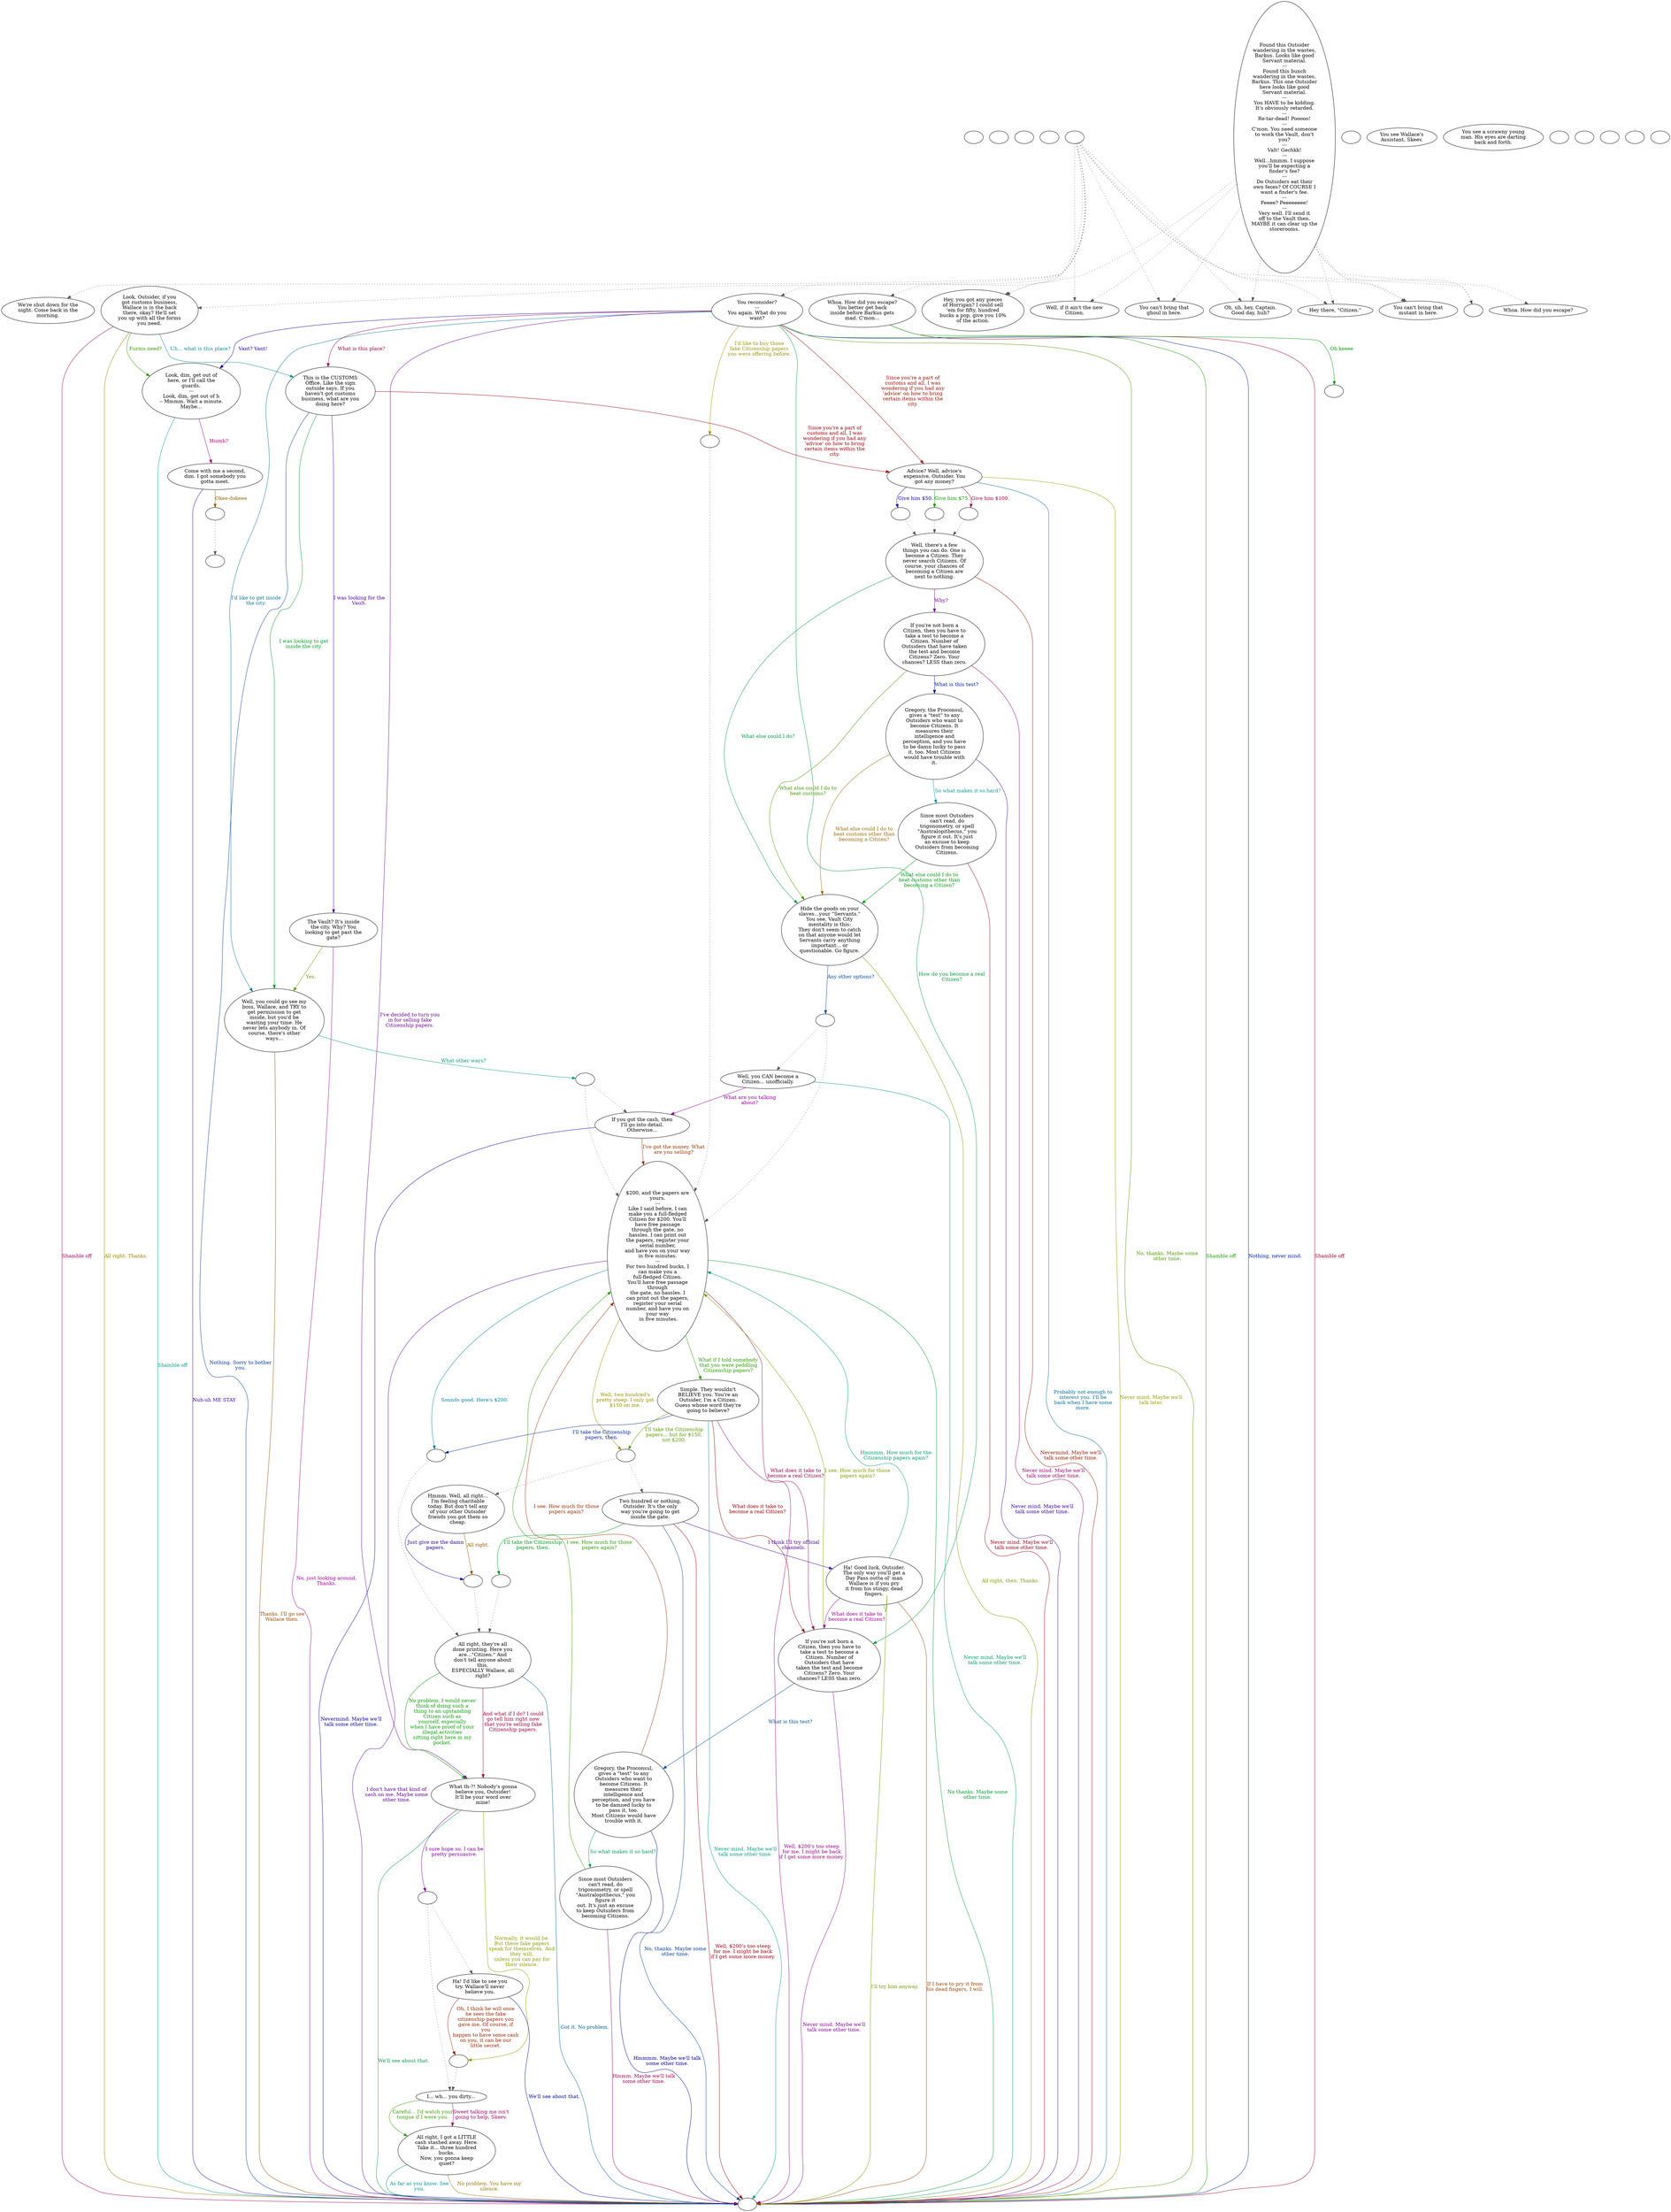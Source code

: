 digraph vcskeeve {
  "checkPartyMembersNearDoor" [style=filled       fillcolor="#FFFFFF"       color="#000000"]
  "checkPartyMembersNearDoor" [label=""]
  "start" [style=filled       fillcolor="#FFFFFF"       color="#000000"]
  "start" [label=""]
  "critter_p_proc" [style=filled       fillcolor="#FFFFFF"       color="#000000"]
  "critter_p_proc" [label=""]
  "pickup_p_proc" [style=filled       fillcolor="#FFFFFF"       color="#000000"]
  "pickup_p_proc" [label=""]
  "talk_p_proc" [style=filled       fillcolor="#FFFFFF"       color="#000000"]
  "talk_p_proc" -> "Node001" [style=dotted color="#555555"]
  "talk_p_proc" -> "Node003" [style=dotted color="#555555"]
  "talk_p_proc" -> "Node002" [style=dotted color="#555555"]
  "talk_p_proc" -> "Node006" [style=dotted color="#555555"]
  "talk_p_proc" -> "Node007" [style=dotted color="#555555"]
  "talk_p_proc" -> "Node004" [style=dotted color="#555555"]
  "talk_p_proc" -> "Node005" [style=dotted color="#555555"]
  "talk_p_proc" -> "Node035" [style=dotted color="#555555"]
  "talk_p_proc" -> "Node008" [style=dotted color="#555555"]
  "talk_p_proc" -> "Node009" [style=dotted color="#555555"]
  "talk_p_proc" -> "Node030" [style=dotted color="#555555"]
  "talk_p_proc" [label=""]
  "destroy_p_proc" [style=filled       fillcolor="#FFFFFF"       color="#000000"]
  "destroy_p_proc" [label=""]
  "look_at_p_proc" [style=filled       fillcolor="#FFFFFF"       color="#000000"]
  "look_at_p_proc" [label="You see Wallace's\nAssistant, Skeev."]
  "description_p_proc" [style=filled       fillcolor="#FFFFFF"       color="#000000"]
  "description_p_proc" [label="You see a scrawny young\nman. His eyes are darting\nback and forth."]
  "use_skill_on_p_proc" [style=filled       fillcolor="#FFFFFF"       color="#000000"]
  "use_skill_on_p_proc" [label=""]
  "damage_p_proc" [style=filled       fillcolor="#FFFFFF"       color="#000000"]
  "damage_p_proc" [label=""]
  "map_enter_p_proc" [style=filled       fillcolor="#FFFFFF"       color="#000000"]
  "map_enter_p_proc" [label=""]
  "map_update_p_proc" [style=filled       fillcolor="#FFFFFF"       color="#000000"]
  "map_update_p_proc" [label=""]
  "timed_event_p_proc" [style=filled       fillcolor="#FFFFFF"       color="#000000"]
  "timed_event_p_proc" -> "Node001" [style=dotted color="#555555"]
  "timed_event_p_proc" -> "Node003" [style=dotted color="#555555"]
  "timed_event_p_proc" -> "Node002" [style=dotted color="#555555"]
  "timed_event_p_proc" -> "Node006" [style=dotted color="#555555"]
  "timed_event_p_proc" -> "Node007" [style=dotted color="#555555"]
  "timed_event_p_proc" -> "Node004" [style=dotted color="#555555"]
  "timed_event_p_proc" -> "Node005" [style=dotted color="#555555"]
  "timed_event_p_proc" -> "Node034" [style=dotted color="#555555"]
  "timed_event_p_proc" [label="Found this Outsider\nwandering in the wastes,\nBarkus. Looks like good\nServant material.\n---\nFound this bunch\nwandering in the wastes,\nBarkus. This one Outsider\nhere looks like good\nServant material.\n---\nYou HAVE to be kidding.\nIt's obviously retarded.\n---\nRe-tar-dead! Pooooo!\n---\nC'mon. You need someone\nto work the Vault, don't\nyou?\n---\nValt! Gechkk!\n---\nWell...hmmm. I suppose\nyou'll be expecting a\nfinder's fee?\n---\nDo Outsiders eat their\nown feces? Of COURSE I\nwant a finder's fee.\n---\nFeeee? Peeeeeeee!\n---\nVery well. I'll send it\noff to the Vault then.\nMAYBE it can clear up the\nstorerooms."]
  "Node998" [style=filled       fillcolor="#FFFFFF"       color="#000000"]
  "Node998" [label=""]
  "Node999" [style=filled       fillcolor="#FFFFFF"       color="#000000"]
  "Node999" [label=""]
  "Node001" [style=filled       fillcolor="#FFFFFF"       color="#000000"]
  "Node001" [label="Hey, you got any pieces\nof Horrigan? I could sell\n'em for fifty, hundred\nbucks a pop, give you 10%\nof the action."]
  "Node002" [style=filled       fillcolor="#FFFFFF"       color="#000000"]
  "Node002" [label=""]
  "Node003" [style=filled       fillcolor="#FFFFFF"       color="#000000"]
  "Node003" [label="Oh, uh, hey, Captain.\nGood day, huh?"]
  "Node004" [style=filled       fillcolor="#FFFFFF"       color="#000000"]
  "Node004" [label="Well, if it ain't the new\nCitizen."]
  "Node005" [style=filled       fillcolor="#FFFFFF"       color="#000000"]
  "Node005" [label="Hey there, \"Citizen.\""]
  "Node006" [style=filled       fillcolor="#FFFFFF"       color="#000000"]
  "Node006" [label="You can't bring that\nmutant in here."]
  "Node007" [style=filled       fillcolor="#FFFFFF"       color="#000000"]
  "Node007" [label="You can't bring that\nghoul in here."]
  "Node008" [style=filled       fillcolor="#FFFFFF"       color="#000000"]
  "Node008" [label="We're shut down for the\nnight. Come back in the\nmorning."]
  "Node009" [style=filled       fillcolor="#FFFFFF"       color="#000000"]
  "Node009" [label="Look, Outsider, if you\ngot customs business,\nWallace is in the back\nthere, okay? He'll set\nyou up with all the forms\nyou need."]
  "Node009" -> "Node031" [label="Furms need?" color="#309900" fontcolor="#309900"]
  "Node009" -> "Node999" [label="Shamble off" color="#99005D" fontcolor="#99005D"]
  "Node009" -> "Node010" [label="Uh... what is this place?" color="#008999" fontcolor="#008999"]
  "Node009" -> "Node999" [label="All right. Thanks." color="#997C00" fontcolor="#997C00"]
  "Node010" [style=filled       fillcolor="#FFFFFF"       color="#000000"]
  "Node010" [label="This is the CUSTOMS\nOffice. Like the sign\noutside says. If you\nhaven't got customs\nbusiness, what are you\ndoing here?"]
  "Node010" -> "Node011" [label="I was looking for the\nVault." color="#4F0099" fontcolor="#4F0099"]
  "Node010" -> "Node012" [label="I was looking to get\ninside the city." color="#009923" fontcolor="#009923"]
  "Node010" -> "Node013" [label="Since you're a part of\ncustoms and all, I was\nwondering if you had any\n'advice' on how to bring\ncertain items within the\ncity." color="#99000A" fontcolor="#99000A"]
  "Node010" -> "Node999" [label="Nothing. Sorry to bother\nyou." color="#003799" fontcolor="#003799"]
  "Node011" [style=filled       fillcolor="#FFFFFF"       color="#000000"]
  "Node011" [label="The Vault? It's inside\nthe city. Why? You\nlooking to get past the\ngate?"]
  "Node011" -> "Node012" [label="Yes." color="#639900" fontcolor="#639900"]
  "Node011" -> "Node999" [label="No, just looking around.\nThanks." color="#990090" fontcolor="#990090"]
  "Node012" [style=filled       fillcolor="#FFFFFF"       color="#000000"]
  "Node012" [label="Well, you could go see my\nboss, Wallace, and TRY to\nget permission to get\ninside, but you'd be\nwasting your time. He\nnever lets anybody in. Of\ncourse, there's other\nways..."]
  "Node012" -> "Node012a" [label="What other ways?" color="#009976" fontcolor="#009976"]
  "Node012" -> "Node999" [label="Thanks. I'll go see\nWallace then." color="#994900" fontcolor="#994900"]
  "Node012a" [style=filled       fillcolor="#FFFFFF"       color="#000000"]
  "Node012a" -> "Node021" [style=dotted color="#555555"]
  "Node012a" -> "Node020" [style=dotted color="#555555"]
  "Node012a" [label=""]
  "Node013" [style=filled       fillcolor="#FFFFFF"       color="#000000"]
  "Node013" [label="Advice? Well, advice's\nexpensive, Outsider. You\ngot any money?"]
  "Node013" -> "Node013a" [label="Give him $50." color="#1C0099" fontcolor="#1C0099"]
  "Node013" -> "Node013b" [label="Give him $75." color="#109900" fontcolor="#109900"]
  "Node013" -> "Node013c" [label="Give him $100." color="#99003D" fontcolor="#99003D"]
  "Node013" -> "Node999" [label="Probably not enough to\ninterest you. I'll be\nback when I have some\nmore." color="#006A99" fontcolor="#006A99"]
  "Node013" -> "Node999" [label="Never mind. Maybe we'll\ntalk later." color="#969900" fontcolor="#969900"]
  "Node013a" [style=filled       fillcolor="#FFFFFF"       color="#000000"]
  "Node013a" -> "Node014" [style=dotted color="#555555"]
  "Node013a" [label=""]
  "Node013b" [style=filled       fillcolor="#FFFFFF"       color="#000000"]
  "Node013b" -> "Node014" [style=dotted color="#555555"]
  "Node013b" [label=""]
  "Node013c" [style=filled       fillcolor="#FFFFFF"       color="#000000"]
  "Node013c" -> "Node014" [style=dotted color="#555555"]
  "Node013c" [label=""]
  "Node014" [style=filled       fillcolor="#FFFFFF"       color="#000000"]
  "Node014" [label="Well, there's a few\nthings you can do. One is\nbecome a Citizen. They\nnever search Citizens. Of\ncourse, your chances of\nbecoming a Citizen are\nnext to nothing."]
  "Node014" -> "Node015" [label="Why?" color="#6F0099" fontcolor="#6F0099"]
  "Node014" -> "Node018" [label="What else could I do?" color="#009942" fontcolor="#009942"]
  "Node014" -> "Node999" [label="Nevermind. Maybe we'll\ntalk some other time." color="#991600" fontcolor="#991600"]
  "Node015" [style=filled       fillcolor="#FFFFFF"       color="#000000"]
  "Node015" [label="If you're not born a\nCitizen, then you have to\ntake a test to become a\nCitizen. Number of\nOutsiders that have taken\nthe test and become\nCitizens? Zero. Your\nchances? LESS than zero."]
  "Node015" -> "Node016" [label="What is this test?" color="#001799" fontcolor="#001799"]
  "Node015" -> "Node018" [label="What else could I do to\nbeat customs?" color="#449900" fontcolor="#449900"]
  "Node015" -> "Node999" [label="Never mind. Maybe we'll\ntalk some other time." color="#990070" fontcolor="#990070"]
  "Node016" [style=filled       fillcolor="#FFFFFF"       color="#000000"]
  "Node016" [label="Gregory, the Proconsul,\ngives a \"test\" to any\nOutsiders who want to\nbecome Citizens. It\nmeasures their\nintelligence and\nperception, and you have\nto be damn lucky to pass\nit, too. Most Citizens\nwould have trouble with\nit."]
  "Node016" -> "Node017" [label="So what makes it so hard?" color="#009995" fontcolor="#009995"]
  "Node016" -> "Node018" [label="What else could I do to\nbeat customs other than\nbecoming a Citizen?" color="#996900" fontcolor="#996900"]
  "Node016" -> "Node999" [label="Never mind. Maybe we'll\ntalk some other time." color="#3C0099" fontcolor="#3C0099"]
  "Node017" [style=filled       fillcolor="#FFFFFF"       color="#000000"]
  "Node017" [label="Since most Outsiders\ncan't read, do\ntrigonometry, or spell\n\"Australopithecus,\" you\nfigure it out. It's just\nan excuse to keep\nOutsiders from becoming\nCitizens."]
  "Node017" -> "Node018" [label="What else could I do to\nbeat customs other than\nbecoming a Citizen?" color="#00990F" fontcolor="#00990F"]
  "Node017" -> "Node999" [label="Never mind. Maybe we'll\ntalk some other time." color="#99001D" fontcolor="#99001D"]
  "Node018" [style=filled       fillcolor="#FFFFFF"       color="#000000"]
  "Node018" [label="Hide the goods on your\nslaves...your \"Servants.\"\nYou see, Vault City\nmentality is this:\nThey don't seem to catch\non that anyone would let\nServants carry anything\nimportant... or\nquestionable. Go figure."]
  "Node018" -> "Node018a" [label="Any other options?" color="#004A99" fontcolor="#004A99"]
  "Node018" -> "Node999" [label="All right, then. Thanks." color="#779900" fontcolor="#779900"]
  "Node018a" [style=filled       fillcolor="#FFFFFF"       color="#000000"]
  "Node018a" -> "Node021" [style=dotted color="#555555"]
  "Node018a" -> "Node019" [style=dotted color="#555555"]
  "Node018a" [label=""]
  "Node019" [style=filled       fillcolor="#FFFFFF"       color="#000000"]
  "Node019" [label="Well, you CAN become a\nCitizen... unofficially."]
  "Node019" -> "Node020" [label="What are you talking\nabout?" color="#8F0099" fontcolor="#8F0099"]
  "Node019" -> "Node999" [label="Never mind. Maybe we'll\ntalk some other time." color="#009962" fontcolor="#009962"]
  "Node020" [style=filled       fillcolor="#FFFFFF"       color="#000000"]
  "Node020" [label="If you got the cash, then\nI'll go into detail.\nOtherwise..."]
  "Node020" -> "Node021" [label="I've got the money. What\nare you selling?" color="#993500" fontcolor="#993500"]
  "Node020" -> "Node999" [label="Nevermind. Maybe we'll\ntalk some other time." color="#090099" fontcolor="#090099"]
  "Node021" [style=filled       fillcolor="#FFFFFF"       color="#000000"]
  "Node021" [label="$200, and the papers are\nyours.\n---\nLike I said before, I can\nmake you a full-fledged\nCitizen for $200. You'll\nhave free passage\nthrough the gate, no\nhassles. I can print out\nthe papers, register your\nserial number,\nand have you on your way\nin five minutes.\n---\nFor two hundred bucks, I\ncan make you a\nfull-fledged Citizen.\nYou'll have free passage\nthrough\nthe gate, no hassles. I\ncan print out the papers,\nregister your serial\nnumber, and have you on\nyour way\n in five minutes."]
  "Node021" -> "Node022" [label="What if I told somebody\nthat you were peddling\nCitizenship papers?" color="#249900" fontcolor="#249900"]
  "Node021" -> "Node036" [label="What does it take to\nbecome a real Citizen?" color="#990051" fontcolor="#990051"]
  "Node021" -> "Node021a" [label="Sounds good. Here's $200." color="#007D99" fontcolor="#007D99"]
  "Node021" -> "Node021b" [label="Well, two hundred's\npretty steep. I only got\n$150 on me." color="#998800" fontcolor="#998800"]
  "Node021" -> "Node999" [label="I don't have that kind of\ncash on me. Maybe some\nother time." color="#5B0099" fontcolor="#5B0099"]
  "Node021" -> "Node999" [label="No thanks. Maybe some\nother time." color="#00992F" fontcolor="#00992F"]
  "Node021a" [style=filled       fillcolor="#FFFFFF"       color="#000000"]
  "Node021a" -> "Node024" [style=dotted color="#555555"]
  "Node021a" [label=""]
  "Node021b" [style=filled       fillcolor="#FFFFFF"       color="#000000"]
  "Node021b" -> "Node023" [style=dotted color="#555555"]
  "Node021b" -> "Node028" [style=dotted color="#555555"]
  "Node021b" [label=""]
  "Node022" [style=filled       fillcolor="#FFFFFF"       color="#000000"]
  "Node022" [label="Simple. They wouldn't\nBELIEVE you. You're an\nOutsider, I'm a Citizen.\nGuess whose word they're\ngoing to believe?"]
  "Node022" -> "Node036" [label="What does it take to\nbecome a real Citizen?" color="#990200" fontcolor="#990200"]
  "Node022" -> "Node021a" [label="I'll take the Citizenship\npapers, then." color="#002A99" fontcolor="#002A99"]
  "Node022" -> "Node021b" [label="I'll take the Citizenship\npapers... but for $150,\nnot $200." color="#579900" fontcolor="#579900"]
  "Node022" -> "Node999" [label="Well, $200's too steep\nfor me. I might be back\nif I get some more money." color="#990084" fontcolor="#990084"]
  "Node022" -> "Node999" [label="Never mind. Maybe we'll\ntalk some other time." color="#009982" fontcolor="#009982"]
  "Node023" [style=filled       fillcolor="#FFFFFF"       color="#000000"]
  "Node023" [label="Hmmm. Well, all right...\nI'm feeling charitable\ntoday. But don't tell any\nof your other Outsider\nfriends you got them so\ncheap."]
  "Node023" -> "Node023a" [label="All right." color="#995500" fontcolor="#995500"]
  "Node023" -> "Node023a" [label="Just give me the damn\npapers." color="#280099" fontcolor="#280099"]
  "Node023a" [style=filled       fillcolor="#FFFFFF"       color="#000000"]
  "Node023a" -> "Node024" [style=dotted color="#555555"]
  "Node023a" [label=""]
  "Node024" [style=filled       fillcolor="#FFFFFF"       color="#000000"]
  "Node024" [label="All right, they're all\ndone printing. Here you\nare...\"Citizen.\" And\ndon't tell anyone about\nthis,\nESPECIALLY Wallace, all\nright?"]
  "Node024" -> "Node025" [label="No problem. I would never\nthink of doing such a\nthing to an upstanding\nCitizen such as\nyourself, especially\nwhen I have proof of your\nillegal activities\nsitting right here in my\npocket." color="#049900" fontcolor="#049900"]
  "Node024" -> "Node025" [label="And what if I do? I could\ngo tell him right now\nthat you're selling fake\nCitizenship papers." color="#990031" fontcolor="#990031"]
  "Node024" -> "Node999" [label="Got it. No problem." color="#005E99" fontcolor="#005E99"]
  "Node025" [style=filled       fillcolor="#FFFFFF"       color="#000000"]
  "Node025" [label="What th-?! Nobody's gonna\nbelieve you, Outsider!\nIt'll be your word over\nmine!"]
  "Node025" -> "Node025a" [label="Normally, it would be.\nBut these fake papers\nspeak for themselves. And\nthey will,\nunless you can pay for\ntheir silence." color="#8A9900" fontcolor="#8A9900"]
  "Node025" -> "Node025b" [label="I sure hope so. I can be\npretty persuasive." color="#7B0099" fontcolor="#7B0099"]
  "Node025" -> "Node999" [label="We'll see about that." color="#00994E" fontcolor="#00994E"]
  "Node025a" [style=filled       fillcolor="#FFFFFF"       color="#000000"]
  "Node025a" -> "Node026" [style=dotted color="#555555"]
  "Node025a" [label=""]
  "Node025b" [style=filled       fillcolor="#FFFFFF"       color="#000000"]
  "Node025b" -> "Node026" [style=dotted color="#555555"]
  "Node025b" -> "Node025c" [style=dotted color="#555555"]
  "Node025b" [label=""]
  "Node025c" [style=filled       fillcolor="#FFFFFF"       color="#000000"]
  "Node025c" [label="Ha! I'd like to see you\ntry. Wallace'll never\nbelieve you."]
  "Node025c" -> "Node025a" [label="Oh, I think he will once\nhe sees the fake\ncitizenship papers you\ngave me. Of course, if\nyou\nhappen to have some cash\non you, it can be our\nlittle secret." color="#992200" fontcolor="#992200"]
  "Node025c" -> "Node999" [label="We'll see about that." color="#000B99" fontcolor="#000B99"]
  "Node026" [style=filled       fillcolor="#FFFFFF"       color="#000000"]
  "Node026" [label="I... wh... you dirty..."]
  "Node026" -> "Node027" [label="Careful... I'd watch your\ntongue if I were you." color="#379900" fontcolor="#379900"]
  "Node026" -> "Node027" [label="Sweet talking me isn't\ngoing to help, Skeev." color="#990064" fontcolor="#990064"]
  "Node027" [style=filled       fillcolor="#FFFFFF"       color="#000000"]
  "Node027" [label="All right, I got a LITTLE\ncash stashed away. Here.\nTake it... three hundred\nbucks.\nNow, you gonna keep\nquiet?"]
  "Node027" -> "Node999" [label="As far as you know. See\nyou." color="#009199" fontcolor="#009199"]
  "Node027" -> "Node999" [label="No problem. You have my\nsilence." color="#997500" fontcolor="#997500"]
  "Node028" [style=filled       fillcolor="#FFFFFF"       color="#000000"]
  "Node028" [label="Two hundred or nothing,\nOutsider. It's the only\nway you're going to get\ninside the gate."]
  "Node028" -> "Node029" [label="I think I'll try official\nchannels." color="#480099" fontcolor="#480099"]
  "Node028" -> "Node028a" [label="I'll take the Citizenship\npapers, then." color="#00991B" fontcolor="#00991B"]
  "Node028" -> "Node999" [label="Well, $200's too steep\nfor me. I might be back\nif I get some more money." color="#990011" fontcolor="#990011"]
  "Node028" -> "Node999" [label="No, thanks. Maybe some\nother time." color="#003E99" fontcolor="#003E99"]
  "Node028a" [style=filled       fillcolor="#FFFFFF"       color="#000000"]
  "Node028a" -> "Node024" [style=dotted color="#555555"]
  "Node028a" [label=""]
  "Node029" [style=filled       fillcolor="#FFFFFF"       color="#000000"]
  "Node029" [label="Ha! Good luck, Outsider.\nThe only way you'll get a\nDay Pass outta ol' man\nWallace is if you pry\nit from his stingy, dead\nfingers."]
  "Node029" -> "Node999" [label="I'll try him anyway." color="#6B9900" fontcolor="#6B9900"]
  "Node029" -> "Node036" [label="What does it take to\nbecome a real Citizen?" color="#990097" fontcolor="#990097"]
  "Node029" -> "Node021" [label="Hmmmm. How much for the\nCitizenship papers again?" color="#00996E" fontcolor="#00996E"]
  "Node029" -> "Node999" [label="If I have to pry it from\nhis dead fingers, I will." color="#994100" fontcolor="#994100"]
  "Node030" [style=filled       fillcolor="#FFFFFF"       color="#000000"]
  "Node030" [label="You reconsider?\n---\nYou again. What do you\nwant?"]
  "Node030" -> "Node031" [label="Vant? Vant!" color="#150099" fontcolor="#150099"]
  "Node030" -> "Node999" [label="Shamble off" color="#189900" fontcolor="#189900"]
  "Node030" -> "Node010" [label="What is this place?" color="#990045" fontcolor="#990045"]
  "Node030" -> "Node012" [label="I'd like to get inside\nthe city." color="#007199" fontcolor="#007199"]
  "Node030" -> "Node030a" [label="I'd like to buy those\nfake Citizenship papers\nyou were offering before." color="#999400" fontcolor="#999400"]
  "Node030" -> "Node025" [label="I've decided to turn you\nin for selling fake\nCitizenship papers." color="#680099" fontcolor="#680099"]
  "Node030" -> "Node036" [label="How do you become a real\nCitizen?" color="#00993B" fontcolor="#00993B"]
  "Node030" -> "Node013" [label="Since you're a part of\ncustoms and all, I was\nwondering if you had any\n'advice' on how to bring\ncertain items within the\ncity." color="#990E00" fontcolor="#990E00"]
  "Node030" -> "Node999" [label="Nothing, never mind." color="#001E99" fontcolor="#001E99"]
  "Node030" -> "Node999" [label="No, thanks. Maybe some\nother time." color="#4B9900" fontcolor="#4B9900"]
  "Node030a" [style=filled       fillcolor="#FFFFFF"       color="#000000"]
  "Node030a" -> "Node021" [style=dotted color="#555555"]
  "Node030a" [label=""]
  "Node031" [style=filled       fillcolor="#FFFFFF"       color="#000000"]
  "Node031" [label="Look, dim, get out of\nhere, or I'll call the\nguards.\n---\nLook, dim, get out of h\n-- Mmmm. Wait a minute.\nMaybe..."]
  "Node031" -> "Node032" [label="Hurnh?" color="#990078" fontcolor="#990078"]
  "Node031" -> "Node999" [label="Shamble off" color="#00998E" fontcolor="#00998E"]
  "Node032" [style=filled       fillcolor="#FFFFFF"       color="#000000"]
  "Node032" [label="Come with me a second,\ndim. I got somebody you\ngotta meet."]
  "Node032" -> "Node032a" [label="Okee-dokeee" color="#996100" fontcolor="#996100"]
  "Node032" -> "Node999" [label="Nuh-uh ME STAY" color="#340099" fontcolor="#340099"]
  "Node032a" [style=filled       fillcolor="#FFFFFF"       color="#000000"]
  "Node032a" -> "Node033" [style=dotted color="#555555"]
  "Node032a" [label=""]
  "Node033" [style=filled       fillcolor="#FFFFFF"       color="#000000"]
  "Node033" [label=""]
  "Node034" [style=filled       fillcolor="#FFFFFF"       color="#000000"]
  "Node034" [label="Whoa. How did you escape?"]
  "Node035" [style=filled       fillcolor="#FFFFFF"       color="#000000"]
  "Node035" [label="Whoa. How did you escape?\nYou better get back\ninside before Barkus gets\nmad. C'mon..."]
  "Node035" -> "Node035a" [label="Oh-keeee" color="#009908" fontcolor="#009908"]
  "Node035" -> "Node999" [label="Shamble off" color="#990025" fontcolor="#990025"]
  "Node035a" [style=filled       fillcolor="#FFFFFF"       color="#000000"]
  "Node035a" [label=""]
  "Node036" [style=filled       fillcolor="#FFFFFF"       color="#000000"]
  "Node036" [label="If you're not born a\nCitizen, then you have to\ntake a test to become a\nCitizen. Number of\nOutsiders that have\ntaken the test and become\nCitizens? Zero. Your\nchances? LESS than zero."]
  "Node036" -> "Node037" [label="What is this test?" color="#005299" fontcolor="#005299"]
  "Node036" -> "Node021" [label="I see. How much for those\npapers again?" color="#7E9900" fontcolor="#7E9900"]
  "Node036" -> "Node999" [label="Never mind. Maybe we'll\ntalk some other time." color="#870099" fontcolor="#870099"]
  "Node037" [style=filled       fillcolor="#FFFFFF"       color="#000000"]
  "Node037" [label="Gregory, the Proconsul,\ngives a \"test\" to any\nOutsiders who want to\nbecome Citizens. It\nmeasures their\nintelligence and\nperception, and you have\nto be damned lucky to\npass it, too.\nMost Citizens would have\ntrouble with it."]
  "Node037" -> "Node038" [label="So what makes it so hard?" color="#00995B" fontcolor="#00995B"]
  "Node037" -> "Node021" [label="I see. How much for those\npspers again?" color="#992E00" fontcolor="#992E00"]
  "Node037" -> "Node999" [label="Hmmmm. Maybe we'll talk\nsome other time." color="#010099" fontcolor="#010099"]
  "Node038" [style=filled       fillcolor="#FFFFFF"       color="#000000"]
  "Node038" [label="Since most Outsiders\ncan't read, do\ntrigonometry, or spell\n\"Australopithecus,\" you\nfigure it\nout. It's just an excuse\nto keep Outsiders from\nbecoming Citizens."]
  "Node038" -> "Node021" [label="I see. How much for those\npapers again?" color="#2B9900" fontcolor="#2B9900"]
  "Node038" -> "Node999" [label="Hmmm. Maybe we'll talk\nsome other time." color="#990058" fontcolor="#990058"]
}